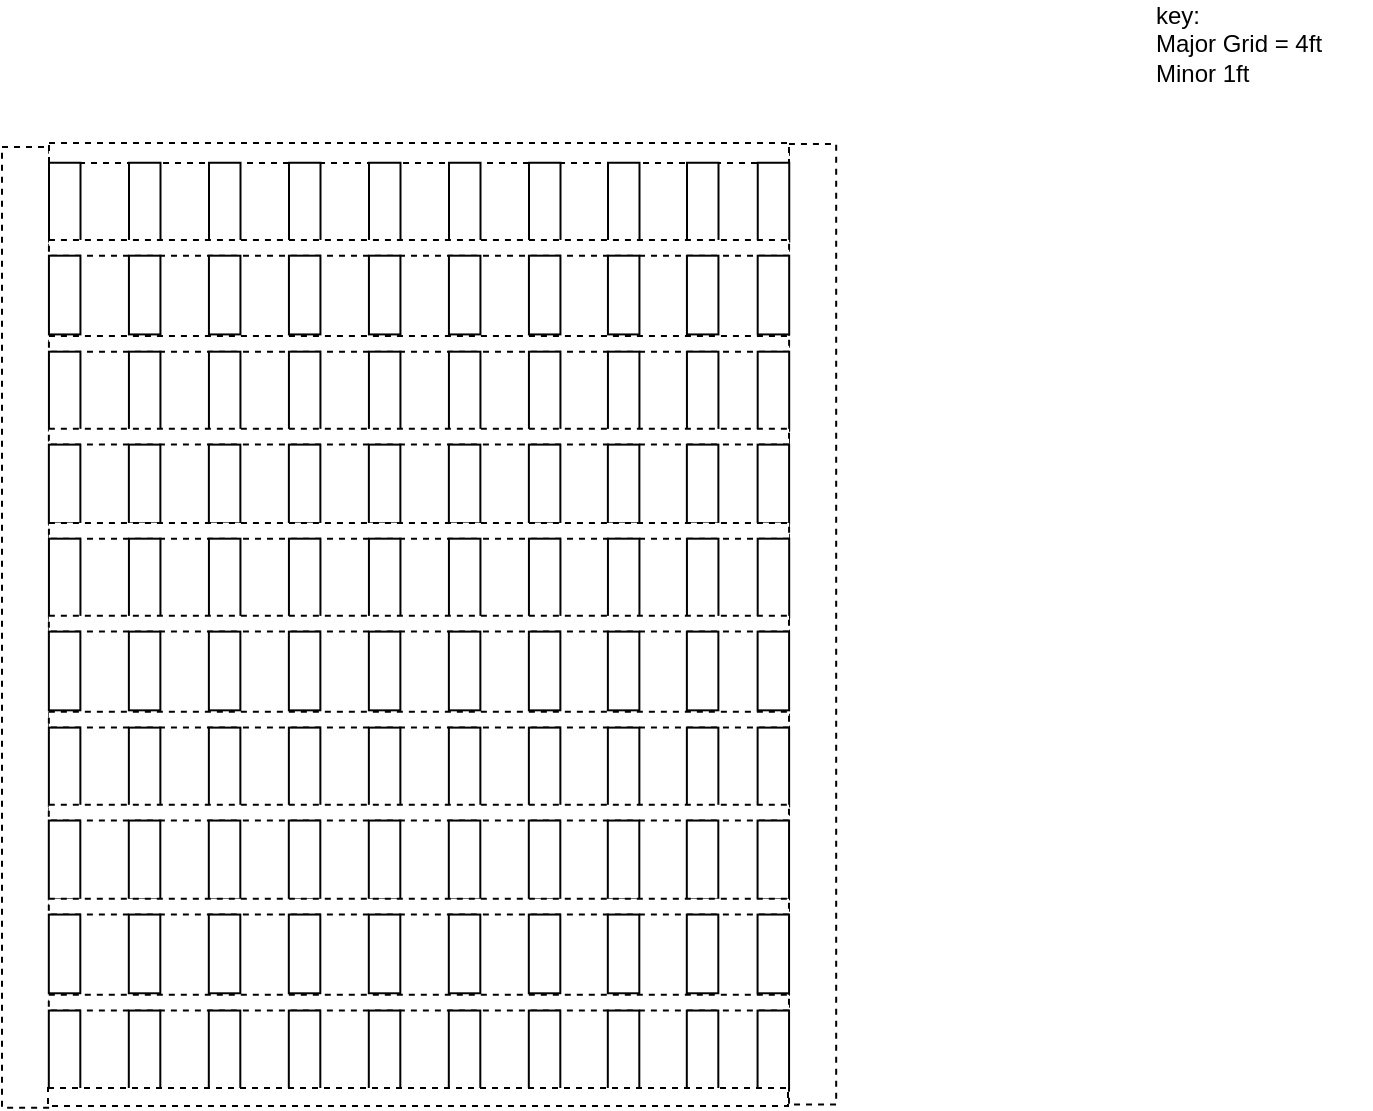 <mxfile pages="1" version="11.2.8" type="github"><diagram id="LPTSda5LvEpqDIvA0Pl9" name="Page-1"><mxGraphModel dx="1224" dy="750" grid="1" gridSize="1.968" guides="1" tooltips="1" connect="1" arrows="1" fold="1" page="1" pageScale="1" pageWidth="1100" pageHeight="850" math="0" shadow="0"><root><mxCell id="0"/><mxCell id="1" parent="0"/><mxCell id="jmE5_AjXkar2anGVcm7E-511" value="" style="rounded=0;whiteSpace=wrap;html=1;dashed=1;strokeWidth=1;perimeterSpacing=0;" vertex="1" parent="1"><mxGeometry x="527.468" y="77.969" width="23.622" height="480.314" as="geometry"/></mxCell><mxCell id="jmE5_AjXkar2anGVcm7E-510" value="" style="rounded=0;whiteSpace=wrap;html=1;dashed=1;strokeWidth=1;perimeterSpacing=0;" vertex="1" parent="1"><mxGeometry x="134" y="79.5" width="23.622" height="480.314" as="geometry"/></mxCell><mxCell id="y2DqXlN1mfzMLppEZr-t-3" value="key:&lt;br&gt;Major Grid = 4ft&amp;nbsp;&lt;br&gt;Minor 1ft" style="text;html=1;strokeColor=none;fillColor=none;align=left;verticalAlign=middle;whiteSpace=wrap;rounded=0;" parent="1" vertex="1"><mxGeometry x="708.5" y="8" width="110" height="40" as="geometry"/></mxCell><mxCell id="jmE5_AjXkar2anGVcm7E-323" value="" style="group" vertex="1" connectable="0" parent="1"><mxGeometry x="157.5" y="79.5" width="370.122" height="47.244" as="geometry"/></mxCell><mxCell id="jmE5_AjXkar2anGVcm7E-21" value="" style="rounded=0;whiteSpace=wrap;html=1;dashed=1;strokeWidth=1;perimeterSpacing=0;" vertex="1" parent="jmE5_AjXkar2anGVcm7E-323"><mxGeometry y="-2" width="370" height="10" as="geometry"/></mxCell><mxCell id="jmE5_AjXkar2anGVcm7E-311" value="" style="rounded=0;whiteSpace=wrap;html=1;strokeWidth=1;" vertex="1" parent="jmE5_AjXkar2anGVcm7E-323"><mxGeometry y="7.874" width="15.748" height="39.37" as="geometry"/></mxCell><mxCell id="jmE5_AjXkar2anGVcm7E-314" value="" style="rounded=0;whiteSpace=wrap;html=1;strokeWidth=1;" vertex="1" parent="jmE5_AjXkar2anGVcm7E-323"><mxGeometry x="40" y="7.874" width="15.748" height="39.37" as="geometry"/></mxCell><mxCell id="jmE5_AjXkar2anGVcm7E-315" value="" style="rounded=0;whiteSpace=wrap;html=1;strokeWidth=1;" vertex="1" parent="jmE5_AjXkar2anGVcm7E-323"><mxGeometry x="80" y="7.874" width="15.748" height="39.37" as="geometry"/></mxCell><mxCell id="jmE5_AjXkar2anGVcm7E-316" value="" style="rounded=0;whiteSpace=wrap;html=1;strokeWidth=1;" vertex="1" parent="jmE5_AjXkar2anGVcm7E-323"><mxGeometry x="120" y="7.874" width="15.748" height="39.37" as="geometry"/></mxCell><mxCell id="jmE5_AjXkar2anGVcm7E-317" value="" style="rounded=0;whiteSpace=wrap;html=1;strokeWidth=1;" vertex="1" parent="jmE5_AjXkar2anGVcm7E-323"><mxGeometry x="354.374" y="7.874" width="15.748" height="39.37" as="geometry"/></mxCell><mxCell id="jmE5_AjXkar2anGVcm7E-318" value="" style="rounded=0;whiteSpace=wrap;html=1;strokeWidth=1;" vertex="1" parent="jmE5_AjXkar2anGVcm7E-323"><mxGeometry x="160" y="7.874" width="15.748" height="39.37" as="geometry"/></mxCell><mxCell id="jmE5_AjXkar2anGVcm7E-319" value="" style="rounded=0;whiteSpace=wrap;html=1;strokeWidth=1;" vertex="1" parent="jmE5_AjXkar2anGVcm7E-323"><mxGeometry x="200" y="7.874" width="15.748" height="39.37" as="geometry"/></mxCell><mxCell id="jmE5_AjXkar2anGVcm7E-320" value="" style="rounded=0;whiteSpace=wrap;html=1;strokeWidth=1;" vertex="1" parent="jmE5_AjXkar2anGVcm7E-323"><mxGeometry x="240" y="7.874" width="15.748" height="39.37" as="geometry"/></mxCell><mxCell id="jmE5_AjXkar2anGVcm7E-321" value="" style="rounded=0;whiteSpace=wrap;html=1;strokeWidth=1;" vertex="1" parent="jmE5_AjXkar2anGVcm7E-323"><mxGeometry x="279.5" y="7.874" width="15.748" height="39.37" as="geometry"/></mxCell><mxCell id="jmE5_AjXkar2anGVcm7E-322" value="" style="rounded=0;whiteSpace=wrap;html=1;strokeWidth=1;" vertex="1" parent="jmE5_AjXkar2anGVcm7E-323"><mxGeometry x="319" y="7.874" width="15.748" height="39.37" as="geometry"/></mxCell><mxCell id="jmE5_AjXkar2anGVcm7E-324" value="" style="group" vertex="1" connectable="0" parent="1"><mxGeometry x="157.469" y="125.969" width="370.122" height="47.244" as="geometry"/></mxCell><mxCell id="jmE5_AjXkar2anGVcm7E-325" value="" style="rounded=0;whiteSpace=wrap;html=1;dashed=1;strokeWidth=1;perimeterSpacing=0;" vertex="1" parent="jmE5_AjXkar2anGVcm7E-324"><mxGeometry width="370.078" height="7.874" as="geometry"/></mxCell><mxCell id="jmE5_AjXkar2anGVcm7E-326" value="" style="rounded=0;whiteSpace=wrap;html=1;strokeWidth=1;" vertex="1" parent="jmE5_AjXkar2anGVcm7E-324"><mxGeometry y="7.874" width="15.748" height="39.37" as="geometry"/></mxCell><mxCell id="jmE5_AjXkar2anGVcm7E-327" value="" style="rounded=0;whiteSpace=wrap;html=1;strokeWidth=1;" vertex="1" parent="jmE5_AjXkar2anGVcm7E-324"><mxGeometry x="40" y="7.874" width="15.748" height="39.37" as="geometry"/></mxCell><mxCell id="jmE5_AjXkar2anGVcm7E-328" value="" style="rounded=0;whiteSpace=wrap;html=1;strokeWidth=1;" vertex="1" parent="jmE5_AjXkar2anGVcm7E-324"><mxGeometry x="80" y="7.874" width="15.748" height="39.37" as="geometry"/></mxCell><mxCell id="jmE5_AjXkar2anGVcm7E-329" value="" style="rounded=0;whiteSpace=wrap;html=1;strokeWidth=1;" vertex="1" parent="jmE5_AjXkar2anGVcm7E-324"><mxGeometry x="120" y="7.874" width="15.748" height="39.37" as="geometry"/></mxCell><mxCell id="jmE5_AjXkar2anGVcm7E-330" value="" style="rounded=0;whiteSpace=wrap;html=1;strokeWidth=1;" vertex="1" parent="jmE5_AjXkar2anGVcm7E-324"><mxGeometry x="354.374" y="7.874" width="15.748" height="39.37" as="geometry"/></mxCell><mxCell id="jmE5_AjXkar2anGVcm7E-331" value="" style="rounded=0;whiteSpace=wrap;html=1;strokeWidth=1;" vertex="1" parent="jmE5_AjXkar2anGVcm7E-324"><mxGeometry x="160" y="7.874" width="15.748" height="39.37" as="geometry"/></mxCell><mxCell id="jmE5_AjXkar2anGVcm7E-332" value="" style="rounded=0;whiteSpace=wrap;html=1;strokeWidth=1;" vertex="1" parent="jmE5_AjXkar2anGVcm7E-324"><mxGeometry x="200" y="7.874" width="15.748" height="39.37" as="geometry"/></mxCell><mxCell id="jmE5_AjXkar2anGVcm7E-333" value="" style="rounded=0;whiteSpace=wrap;html=1;strokeWidth=1;" vertex="1" parent="jmE5_AjXkar2anGVcm7E-324"><mxGeometry x="240" y="7.874" width="15.748" height="39.37" as="geometry"/></mxCell><mxCell id="jmE5_AjXkar2anGVcm7E-334" value="" style="rounded=0;whiteSpace=wrap;html=1;strokeWidth=1;" vertex="1" parent="jmE5_AjXkar2anGVcm7E-324"><mxGeometry x="279.5" y="7.874" width="15.748" height="39.37" as="geometry"/></mxCell><mxCell id="jmE5_AjXkar2anGVcm7E-335" value="" style="rounded=0;whiteSpace=wrap;html=1;strokeWidth=1;" vertex="1" parent="jmE5_AjXkar2anGVcm7E-324"><mxGeometry x="319" y="7.874" width="15.748" height="39.37" as="geometry"/></mxCell><mxCell id="jmE5_AjXkar2anGVcm7E-336" value="" style="group" vertex="1" connectable="0" parent="1"><mxGeometry x="157.469" y="173.969" width="370.122" height="47.244" as="geometry"/></mxCell><mxCell id="jmE5_AjXkar2anGVcm7E-337" value="" style="rounded=0;whiteSpace=wrap;html=1;dashed=1;strokeWidth=1;perimeterSpacing=0;" vertex="1" parent="jmE5_AjXkar2anGVcm7E-336"><mxGeometry width="370.078" height="7.874" as="geometry"/></mxCell><mxCell id="jmE5_AjXkar2anGVcm7E-338" value="" style="rounded=0;whiteSpace=wrap;html=1;strokeWidth=1;" vertex="1" parent="jmE5_AjXkar2anGVcm7E-336"><mxGeometry y="7.874" width="15.748" height="39.37" as="geometry"/></mxCell><mxCell id="jmE5_AjXkar2anGVcm7E-339" value="" style="rounded=0;whiteSpace=wrap;html=1;strokeWidth=1;" vertex="1" parent="jmE5_AjXkar2anGVcm7E-336"><mxGeometry x="40" y="7.874" width="15.748" height="39.37" as="geometry"/></mxCell><mxCell id="jmE5_AjXkar2anGVcm7E-340" value="" style="rounded=0;whiteSpace=wrap;html=1;strokeWidth=1;" vertex="1" parent="jmE5_AjXkar2anGVcm7E-336"><mxGeometry x="80" y="7.874" width="15.748" height="39.37" as="geometry"/></mxCell><mxCell id="jmE5_AjXkar2anGVcm7E-341" value="" style="rounded=0;whiteSpace=wrap;html=1;strokeWidth=1;" vertex="1" parent="jmE5_AjXkar2anGVcm7E-336"><mxGeometry x="120" y="7.874" width="15.748" height="39.37" as="geometry"/></mxCell><mxCell id="jmE5_AjXkar2anGVcm7E-342" value="" style="rounded=0;whiteSpace=wrap;html=1;strokeWidth=1;" vertex="1" parent="jmE5_AjXkar2anGVcm7E-336"><mxGeometry x="354.374" y="7.874" width="15.748" height="39.37" as="geometry"/></mxCell><mxCell id="jmE5_AjXkar2anGVcm7E-343" value="" style="rounded=0;whiteSpace=wrap;html=1;strokeWidth=1;" vertex="1" parent="jmE5_AjXkar2anGVcm7E-336"><mxGeometry x="160" y="7.874" width="15.748" height="39.37" as="geometry"/></mxCell><mxCell id="jmE5_AjXkar2anGVcm7E-344" value="" style="rounded=0;whiteSpace=wrap;html=1;strokeWidth=1;" vertex="1" parent="jmE5_AjXkar2anGVcm7E-336"><mxGeometry x="200" y="7.874" width="15.748" height="39.37" as="geometry"/></mxCell><mxCell id="jmE5_AjXkar2anGVcm7E-345" value="" style="rounded=0;whiteSpace=wrap;html=1;strokeWidth=1;" vertex="1" parent="jmE5_AjXkar2anGVcm7E-336"><mxGeometry x="240" y="7.874" width="15.748" height="39.37" as="geometry"/></mxCell><mxCell id="jmE5_AjXkar2anGVcm7E-346" value="" style="rounded=0;whiteSpace=wrap;html=1;strokeWidth=1;" vertex="1" parent="jmE5_AjXkar2anGVcm7E-336"><mxGeometry x="279.5" y="7.874" width="15.748" height="39.37" as="geometry"/></mxCell><mxCell id="jmE5_AjXkar2anGVcm7E-347" value="" style="rounded=0;whiteSpace=wrap;html=1;strokeWidth=1;" vertex="1" parent="jmE5_AjXkar2anGVcm7E-336"><mxGeometry x="319" y="7.874" width="15.748" height="39.37" as="geometry"/></mxCell><mxCell id="jmE5_AjXkar2anGVcm7E-348" value="" style="group" vertex="1" connectable="0" parent="1"><mxGeometry x="157.437" y="220.437" width="370.122" height="47.244" as="geometry"/></mxCell><mxCell id="jmE5_AjXkar2anGVcm7E-349" value="" style="rounded=0;whiteSpace=wrap;html=1;dashed=1;strokeWidth=1;perimeterSpacing=0;" vertex="1" parent="jmE5_AjXkar2anGVcm7E-348"><mxGeometry width="370.078" height="7.874" as="geometry"/></mxCell><mxCell id="jmE5_AjXkar2anGVcm7E-350" value="" style="rounded=0;whiteSpace=wrap;html=1;strokeWidth=1;" vertex="1" parent="jmE5_AjXkar2anGVcm7E-348"><mxGeometry y="7.874" width="15.748" height="39.37" as="geometry"/></mxCell><mxCell id="jmE5_AjXkar2anGVcm7E-351" value="" style="rounded=0;whiteSpace=wrap;html=1;strokeWidth=1;" vertex="1" parent="jmE5_AjXkar2anGVcm7E-348"><mxGeometry x="40" y="7.874" width="15.748" height="39.37" as="geometry"/></mxCell><mxCell id="jmE5_AjXkar2anGVcm7E-352" value="" style="rounded=0;whiteSpace=wrap;html=1;strokeWidth=1;" vertex="1" parent="jmE5_AjXkar2anGVcm7E-348"><mxGeometry x="80" y="7.874" width="15.748" height="39.37" as="geometry"/></mxCell><mxCell id="jmE5_AjXkar2anGVcm7E-353" value="" style="rounded=0;whiteSpace=wrap;html=1;strokeWidth=1;" vertex="1" parent="jmE5_AjXkar2anGVcm7E-348"><mxGeometry x="120" y="7.874" width="15.748" height="39.37" as="geometry"/></mxCell><mxCell id="jmE5_AjXkar2anGVcm7E-354" value="" style="rounded=0;whiteSpace=wrap;html=1;strokeWidth=1;" vertex="1" parent="jmE5_AjXkar2anGVcm7E-348"><mxGeometry x="354.374" y="7.874" width="15.748" height="39.37" as="geometry"/></mxCell><mxCell id="jmE5_AjXkar2anGVcm7E-355" value="" style="rounded=0;whiteSpace=wrap;html=1;strokeWidth=1;" vertex="1" parent="jmE5_AjXkar2anGVcm7E-348"><mxGeometry x="160" y="7.874" width="15.748" height="39.37" as="geometry"/></mxCell><mxCell id="jmE5_AjXkar2anGVcm7E-356" value="" style="rounded=0;whiteSpace=wrap;html=1;strokeWidth=1;" vertex="1" parent="jmE5_AjXkar2anGVcm7E-348"><mxGeometry x="200" y="7.874" width="15.748" height="39.37" as="geometry"/></mxCell><mxCell id="jmE5_AjXkar2anGVcm7E-357" value="" style="rounded=0;whiteSpace=wrap;html=1;strokeWidth=1;" vertex="1" parent="jmE5_AjXkar2anGVcm7E-348"><mxGeometry x="240" y="7.874" width="15.748" height="39.37" as="geometry"/></mxCell><mxCell id="jmE5_AjXkar2anGVcm7E-358" value="" style="rounded=0;whiteSpace=wrap;html=1;strokeWidth=1;" vertex="1" parent="jmE5_AjXkar2anGVcm7E-348"><mxGeometry x="279.5" y="7.874" width="15.748" height="39.37" as="geometry"/></mxCell><mxCell id="jmE5_AjXkar2anGVcm7E-359" value="" style="rounded=0;whiteSpace=wrap;html=1;strokeWidth=1;" vertex="1" parent="jmE5_AjXkar2anGVcm7E-348"><mxGeometry x="319" y="7.874" width="15.748" height="39.37" as="geometry"/></mxCell><mxCell id="jmE5_AjXkar2anGVcm7E-362" value="" style="group" vertex="1" connectable="0" parent="1"><mxGeometry x="157.469" y="267.469" width="370.122" height="47.244" as="geometry"/></mxCell><mxCell id="jmE5_AjXkar2anGVcm7E-363" value="" style="rounded=0;whiteSpace=wrap;html=1;dashed=1;strokeWidth=1;perimeterSpacing=0;" vertex="1" parent="jmE5_AjXkar2anGVcm7E-362"><mxGeometry width="370.078" height="7.874" as="geometry"/></mxCell><mxCell id="jmE5_AjXkar2anGVcm7E-364" value="" style="rounded=0;whiteSpace=wrap;html=1;strokeWidth=1;" vertex="1" parent="jmE5_AjXkar2anGVcm7E-362"><mxGeometry y="7.874" width="15.748" height="39.37" as="geometry"/></mxCell><mxCell id="jmE5_AjXkar2anGVcm7E-365" value="" style="rounded=0;whiteSpace=wrap;html=1;strokeWidth=1;" vertex="1" parent="jmE5_AjXkar2anGVcm7E-362"><mxGeometry x="40" y="7.874" width="15.748" height="39.37" as="geometry"/></mxCell><mxCell id="jmE5_AjXkar2anGVcm7E-366" value="" style="rounded=0;whiteSpace=wrap;html=1;strokeWidth=1;" vertex="1" parent="jmE5_AjXkar2anGVcm7E-362"><mxGeometry x="80" y="7.874" width="15.748" height="39.37" as="geometry"/></mxCell><mxCell id="jmE5_AjXkar2anGVcm7E-367" value="" style="rounded=0;whiteSpace=wrap;html=1;strokeWidth=1;" vertex="1" parent="jmE5_AjXkar2anGVcm7E-362"><mxGeometry x="120" y="7.874" width="15.748" height="39.37" as="geometry"/></mxCell><mxCell id="jmE5_AjXkar2anGVcm7E-368" value="" style="rounded=0;whiteSpace=wrap;html=1;strokeWidth=1;" vertex="1" parent="jmE5_AjXkar2anGVcm7E-362"><mxGeometry x="354.374" y="7.874" width="15.748" height="39.37" as="geometry"/></mxCell><mxCell id="jmE5_AjXkar2anGVcm7E-369" value="" style="rounded=0;whiteSpace=wrap;html=1;strokeWidth=1;" vertex="1" parent="jmE5_AjXkar2anGVcm7E-362"><mxGeometry x="160" y="7.874" width="15.748" height="39.37" as="geometry"/></mxCell><mxCell id="jmE5_AjXkar2anGVcm7E-370" value="" style="rounded=0;whiteSpace=wrap;html=1;strokeWidth=1;" vertex="1" parent="jmE5_AjXkar2anGVcm7E-362"><mxGeometry x="200" y="7.874" width="15.748" height="39.37" as="geometry"/></mxCell><mxCell id="jmE5_AjXkar2anGVcm7E-371" value="" style="rounded=0;whiteSpace=wrap;html=1;strokeWidth=1;" vertex="1" parent="jmE5_AjXkar2anGVcm7E-362"><mxGeometry x="240" y="7.874" width="15.748" height="39.37" as="geometry"/></mxCell><mxCell id="jmE5_AjXkar2anGVcm7E-372" value="" style="rounded=0;whiteSpace=wrap;html=1;strokeWidth=1;" vertex="1" parent="jmE5_AjXkar2anGVcm7E-362"><mxGeometry x="279.5" y="7.874" width="15.748" height="39.37" as="geometry"/></mxCell><mxCell id="jmE5_AjXkar2anGVcm7E-373" value="" style="rounded=0;whiteSpace=wrap;html=1;strokeWidth=1;" vertex="1" parent="jmE5_AjXkar2anGVcm7E-362"><mxGeometry x="319" y="7.874" width="15.748" height="39.37" as="geometry"/></mxCell><mxCell id="jmE5_AjXkar2anGVcm7E-374" value="" style="group" vertex="1" connectable="0" parent="1"><mxGeometry x="157.437" y="313.937" width="370.122" height="47.244" as="geometry"/></mxCell><mxCell id="jmE5_AjXkar2anGVcm7E-375" value="" style="rounded=0;whiteSpace=wrap;html=1;dashed=1;strokeWidth=1;perimeterSpacing=0;" vertex="1" parent="jmE5_AjXkar2anGVcm7E-374"><mxGeometry width="370.078" height="7.874" as="geometry"/></mxCell><mxCell id="jmE5_AjXkar2anGVcm7E-376" value="" style="rounded=0;whiteSpace=wrap;html=1;strokeWidth=1;" vertex="1" parent="jmE5_AjXkar2anGVcm7E-374"><mxGeometry y="7.874" width="15.748" height="39.37" as="geometry"/></mxCell><mxCell id="jmE5_AjXkar2anGVcm7E-377" value="" style="rounded=0;whiteSpace=wrap;html=1;strokeWidth=1;" vertex="1" parent="jmE5_AjXkar2anGVcm7E-374"><mxGeometry x="40" y="7.874" width="15.748" height="39.37" as="geometry"/></mxCell><mxCell id="jmE5_AjXkar2anGVcm7E-378" value="" style="rounded=0;whiteSpace=wrap;html=1;strokeWidth=1;" vertex="1" parent="jmE5_AjXkar2anGVcm7E-374"><mxGeometry x="80" y="7.874" width="15.748" height="39.37" as="geometry"/></mxCell><mxCell id="jmE5_AjXkar2anGVcm7E-379" value="" style="rounded=0;whiteSpace=wrap;html=1;strokeWidth=1;" vertex="1" parent="jmE5_AjXkar2anGVcm7E-374"><mxGeometry x="120" y="7.874" width="15.748" height="39.37" as="geometry"/></mxCell><mxCell id="jmE5_AjXkar2anGVcm7E-380" value="" style="rounded=0;whiteSpace=wrap;html=1;strokeWidth=1;" vertex="1" parent="jmE5_AjXkar2anGVcm7E-374"><mxGeometry x="354.374" y="7.874" width="15.748" height="39.37" as="geometry"/></mxCell><mxCell id="jmE5_AjXkar2anGVcm7E-381" value="" style="rounded=0;whiteSpace=wrap;html=1;strokeWidth=1;" vertex="1" parent="jmE5_AjXkar2anGVcm7E-374"><mxGeometry x="160" y="7.874" width="15.748" height="39.37" as="geometry"/></mxCell><mxCell id="jmE5_AjXkar2anGVcm7E-382" value="" style="rounded=0;whiteSpace=wrap;html=1;strokeWidth=1;" vertex="1" parent="jmE5_AjXkar2anGVcm7E-374"><mxGeometry x="200" y="7.874" width="15.748" height="39.37" as="geometry"/></mxCell><mxCell id="jmE5_AjXkar2anGVcm7E-383" value="" style="rounded=0;whiteSpace=wrap;html=1;strokeWidth=1;" vertex="1" parent="jmE5_AjXkar2anGVcm7E-374"><mxGeometry x="240" y="7.874" width="15.748" height="39.37" as="geometry"/></mxCell><mxCell id="jmE5_AjXkar2anGVcm7E-384" value="" style="rounded=0;whiteSpace=wrap;html=1;strokeWidth=1;" vertex="1" parent="jmE5_AjXkar2anGVcm7E-374"><mxGeometry x="279.5" y="7.874" width="15.748" height="39.37" as="geometry"/></mxCell><mxCell id="jmE5_AjXkar2anGVcm7E-385" value="" style="rounded=0;whiteSpace=wrap;html=1;strokeWidth=1;" vertex="1" parent="jmE5_AjXkar2anGVcm7E-374"><mxGeometry x="319" y="7.874" width="15.748" height="39.37" as="geometry"/></mxCell><mxCell id="jmE5_AjXkar2anGVcm7E-386" value="" style="group" vertex="1" connectable="0" parent="1"><mxGeometry x="157.437" y="361.937" width="370.122" height="47.244" as="geometry"/></mxCell><mxCell id="jmE5_AjXkar2anGVcm7E-387" value="" style="rounded=0;whiteSpace=wrap;html=1;dashed=1;strokeWidth=1;perimeterSpacing=0;" vertex="1" parent="jmE5_AjXkar2anGVcm7E-386"><mxGeometry width="370.078" height="7.874" as="geometry"/></mxCell><mxCell id="jmE5_AjXkar2anGVcm7E-388" value="" style="rounded=0;whiteSpace=wrap;html=1;strokeWidth=1;" vertex="1" parent="jmE5_AjXkar2anGVcm7E-386"><mxGeometry y="7.874" width="15.748" height="39.37" as="geometry"/></mxCell><mxCell id="jmE5_AjXkar2anGVcm7E-389" value="" style="rounded=0;whiteSpace=wrap;html=1;strokeWidth=1;" vertex="1" parent="jmE5_AjXkar2anGVcm7E-386"><mxGeometry x="40" y="7.874" width="15.748" height="39.37" as="geometry"/></mxCell><mxCell id="jmE5_AjXkar2anGVcm7E-390" value="" style="rounded=0;whiteSpace=wrap;html=1;strokeWidth=1;" vertex="1" parent="jmE5_AjXkar2anGVcm7E-386"><mxGeometry x="80" y="7.874" width="15.748" height="39.37" as="geometry"/></mxCell><mxCell id="jmE5_AjXkar2anGVcm7E-391" value="" style="rounded=0;whiteSpace=wrap;html=1;strokeWidth=1;" vertex="1" parent="jmE5_AjXkar2anGVcm7E-386"><mxGeometry x="120" y="7.874" width="15.748" height="39.37" as="geometry"/></mxCell><mxCell id="jmE5_AjXkar2anGVcm7E-392" value="" style="rounded=0;whiteSpace=wrap;html=1;strokeWidth=1;" vertex="1" parent="jmE5_AjXkar2anGVcm7E-386"><mxGeometry x="354.374" y="7.874" width="15.748" height="39.37" as="geometry"/></mxCell><mxCell id="jmE5_AjXkar2anGVcm7E-393" value="" style="rounded=0;whiteSpace=wrap;html=1;strokeWidth=1;" vertex="1" parent="jmE5_AjXkar2anGVcm7E-386"><mxGeometry x="160" y="7.874" width="15.748" height="39.37" as="geometry"/></mxCell><mxCell id="jmE5_AjXkar2anGVcm7E-394" value="" style="rounded=0;whiteSpace=wrap;html=1;strokeWidth=1;" vertex="1" parent="jmE5_AjXkar2anGVcm7E-386"><mxGeometry x="200" y="7.874" width="15.748" height="39.37" as="geometry"/></mxCell><mxCell id="jmE5_AjXkar2anGVcm7E-395" value="" style="rounded=0;whiteSpace=wrap;html=1;strokeWidth=1;" vertex="1" parent="jmE5_AjXkar2anGVcm7E-386"><mxGeometry x="240" y="7.874" width="15.748" height="39.37" as="geometry"/></mxCell><mxCell id="jmE5_AjXkar2anGVcm7E-396" value="" style="rounded=0;whiteSpace=wrap;html=1;strokeWidth=1;" vertex="1" parent="jmE5_AjXkar2anGVcm7E-386"><mxGeometry x="279.5" y="7.874" width="15.748" height="39.37" as="geometry"/></mxCell><mxCell id="jmE5_AjXkar2anGVcm7E-397" value="" style="rounded=0;whiteSpace=wrap;html=1;strokeWidth=1;" vertex="1" parent="jmE5_AjXkar2anGVcm7E-386"><mxGeometry x="319" y="7.874" width="15.748" height="39.37" as="geometry"/></mxCell><mxCell id="jmE5_AjXkar2anGVcm7E-398" value="" style="group" vertex="1" connectable="0" parent="1"><mxGeometry x="157.406" y="408.406" width="370.122" height="47.244" as="geometry"/></mxCell><mxCell id="jmE5_AjXkar2anGVcm7E-399" value="" style="rounded=0;whiteSpace=wrap;html=1;dashed=1;strokeWidth=1;perimeterSpacing=0;" vertex="1" parent="jmE5_AjXkar2anGVcm7E-398"><mxGeometry width="370.078" height="7.874" as="geometry"/></mxCell><mxCell id="jmE5_AjXkar2anGVcm7E-400" value="" style="rounded=0;whiteSpace=wrap;html=1;strokeWidth=1;" vertex="1" parent="jmE5_AjXkar2anGVcm7E-398"><mxGeometry y="7.874" width="15.748" height="39.37" as="geometry"/></mxCell><mxCell id="jmE5_AjXkar2anGVcm7E-401" value="" style="rounded=0;whiteSpace=wrap;html=1;strokeWidth=1;" vertex="1" parent="jmE5_AjXkar2anGVcm7E-398"><mxGeometry x="40" y="7.874" width="15.748" height="39.37" as="geometry"/></mxCell><mxCell id="jmE5_AjXkar2anGVcm7E-402" value="" style="rounded=0;whiteSpace=wrap;html=1;strokeWidth=1;" vertex="1" parent="jmE5_AjXkar2anGVcm7E-398"><mxGeometry x="80" y="7.874" width="15.748" height="39.37" as="geometry"/></mxCell><mxCell id="jmE5_AjXkar2anGVcm7E-403" value="" style="rounded=0;whiteSpace=wrap;html=1;strokeWidth=1;" vertex="1" parent="jmE5_AjXkar2anGVcm7E-398"><mxGeometry x="120" y="7.874" width="15.748" height="39.37" as="geometry"/></mxCell><mxCell id="jmE5_AjXkar2anGVcm7E-404" value="" style="rounded=0;whiteSpace=wrap;html=1;strokeWidth=1;" vertex="1" parent="jmE5_AjXkar2anGVcm7E-398"><mxGeometry x="354.374" y="7.874" width="15.748" height="39.37" as="geometry"/></mxCell><mxCell id="jmE5_AjXkar2anGVcm7E-405" value="" style="rounded=0;whiteSpace=wrap;html=1;strokeWidth=1;" vertex="1" parent="jmE5_AjXkar2anGVcm7E-398"><mxGeometry x="160" y="7.874" width="15.748" height="39.37" as="geometry"/></mxCell><mxCell id="jmE5_AjXkar2anGVcm7E-406" value="" style="rounded=0;whiteSpace=wrap;html=1;strokeWidth=1;" vertex="1" parent="jmE5_AjXkar2anGVcm7E-398"><mxGeometry x="200" y="7.874" width="15.748" height="39.37" as="geometry"/></mxCell><mxCell id="jmE5_AjXkar2anGVcm7E-407" value="" style="rounded=0;whiteSpace=wrap;html=1;strokeWidth=1;" vertex="1" parent="jmE5_AjXkar2anGVcm7E-398"><mxGeometry x="240" y="7.874" width="15.748" height="39.37" as="geometry"/></mxCell><mxCell id="jmE5_AjXkar2anGVcm7E-408" value="" style="rounded=0;whiteSpace=wrap;html=1;strokeWidth=1;" vertex="1" parent="jmE5_AjXkar2anGVcm7E-398"><mxGeometry x="279.5" y="7.874" width="15.748" height="39.37" as="geometry"/></mxCell><mxCell id="jmE5_AjXkar2anGVcm7E-409" value="" style="rounded=0;whiteSpace=wrap;html=1;strokeWidth=1;" vertex="1" parent="jmE5_AjXkar2anGVcm7E-398"><mxGeometry x="319" y="7.874" width="15.748" height="39.37" as="geometry"/></mxCell><mxCell id="jmE5_AjXkar2anGVcm7E-460" value="" style="group" vertex="1" connectable="0" parent="1"><mxGeometry x="157.406" y="455.406" width="370.122" height="47.244" as="geometry"/></mxCell><mxCell id="jmE5_AjXkar2anGVcm7E-461" value="" style="rounded=0;whiteSpace=wrap;html=1;dashed=1;strokeWidth=1;perimeterSpacing=0;" vertex="1" parent="jmE5_AjXkar2anGVcm7E-460"><mxGeometry width="370.078" height="7.874" as="geometry"/></mxCell><mxCell id="jmE5_AjXkar2anGVcm7E-462" value="" style="rounded=0;whiteSpace=wrap;html=1;strokeWidth=1;" vertex="1" parent="jmE5_AjXkar2anGVcm7E-460"><mxGeometry y="7.874" width="15.748" height="39.37" as="geometry"/></mxCell><mxCell id="jmE5_AjXkar2anGVcm7E-463" value="" style="rounded=0;whiteSpace=wrap;html=1;strokeWidth=1;" vertex="1" parent="jmE5_AjXkar2anGVcm7E-460"><mxGeometry x="40" y="7.874" width="15.748" height="39.37" as="geometry"/></mxCell><mxCell id="jmE5_AjXkar2anGVcm7E-464" value="" style="rounded=0;whiteSpace=wrap;html=1;strokeWidth=1;" vertex="1" parent="jmE5_AjXkar2anGVcm7E-460"><mxGeometry x="80" y="7.874" width="15.748" height="39.37" as="geometry"/></mxCell><mxCell id="jmE5_AjXkar2anGVcm7E-465" value="" style="rounded=0;whiteSpace=wrap;html=1;strokeWidth=1;" vertex="1" parent="jmE5_AjXkar2anGVcm7E-460"><mxGeometry x="120" y="7.874" width="15.748" height="39.37" as="geometry"/></mxCell><mxCell id="jmE5_AjXkar2anGVcm7E-466" value="" style="rounded=0;whiteSpace=wrap;html=1;strokeWidth=1;" vertex="1" parent="jmE5_AjXkar2anGVcm7E-460"><mxGeometry x="354.374" y="7.874" width="15.748" height="39.37" as="geometry"/></mxCell><mxCell id="jmE5_AjXkar2anGVcm7E-467" value="" style="rounded=0;whiteSpace=wrap;html=1;strokeWidth=1;" vertex="1" parent="jmE5_AjXkar2anGVcm7E-460"><mxGeometry x="160" y="7.874" width="15.748" height="39.37" as="geometry"/></mxCell><mxCell id="jmE5_AjXkar2anGVcm7E-468" value="" style="rounded=0;whiteSpace=wrap;html=1;strokeWidth=1;" vertex="1" parent="jmE5_AjXkar2anGVcm7E-460"><mxGeometry x="200" y="7.874" width="15.748" height="39.37" as="geometry"/></mxCell><mxCell id="jmE5_AjXkar2anGVcm7E-469" value="" style="rounded=0;whiteSpace=wrap;html=1;strokeWidth=1;" vertex="1" parent="jmE5_AjXkar2anGVcm7E-460"><mxGeometry x="240" y="7.874" width="15.748" height="39.37" as="geometry"/></mxCell><mxCell id="jmE5_AjXkar2anGVcm7E-470" value="" style="rounded=0;whiteSpace=wrap;html=1;strokeWidth=1;" vertex="1" parent="jmE5_AjXkar2anGVcm7E-460"><mxGeometry x="279.5" y="7.874" width="15.748" height="39.37" as="geometry"/></mxCell><mxCell id="jmE5_AjXkar2anGVcm7E-471" value="" style="rounded=0;whiteSpace=wrap;html=1;strokeWidth=1;" vertex="1" parent="jmE5_AjXkar2anGVcm7E-460"><mxGeometry x="319" y="7.874" width="15.748" height="39.37" as="geometry"/></mxCell><mxCell id="jmE5_AjXkar2anGVcm7E-472" value="" style="group" vertex="1" connectable="0" parent="1"><mxGeometry x="157.406" y="503.406" width="370.122" height="47.244" as="geometry"/></mxCell><mxCell id="jmE5_AjXkar2anGVcm7E-473" value="" style="rounded=0;whiteSpace=wrap;html=1;dashed=1;strokeWidth=1;perimeterSpacing=0;" vertex="1" parent="jmE5_AjXkar2anGVcm7E-472"><mxGeometry width="370.078" height="7.874" as="geometry"/></mxCell><mxCell id="jmE5_AjXkar2anGVcm7E-474" value="" style="rounded=0;whiteSpace=wrap;html=1;strokeWidth=1;" vertex="1" parent="jmE5_AjXkar2anGVcm7E-472"><mxGeometry y="7.874" width="15.748" height="39.37" as="geometry"/></mxCell><mxCell id="jmE5_AjXkar2anGVcm7E-475" value="" style="rounded=0;whiteSpace=wrap;html=1;strokeWidth=1;" vertex="1" parent="jmE5_AjXkar2anGVcm7E-472"><mxGeometry x="40" y="7.874" width="15.748" height="39.37" as="geometry"/></mxCell><mxCell id="jmE5_AjXkar2anGVcm7E-476" value="" style="rounded=0;whiteSpace=wrap;html=1;strokeWidth=1;" vertex="1" parent="jmE5_AjXkar2anGVcm7E-472"><mxGeometry x="80" y="7.874" width="15.748" height="39.37" as="geometry"/></mxCell><mxCell id="jmE5_AjXkar2anGVcm7E-477" value="" style="rounded=0;whiteSpace=wrap;html=1;strokeWidth=1;" vertex="1" parent="jmE5_AjXkar2anGVcm7E-472"><mxGeometry x="120" y="7.874" width="15.748" height="39.37" as="geometry"/></mxCell><mxCell id="jmE5_AjXkar2anGVcm7E-478" value="" style="rounded=0;whiteSpace=wrap;html=1;strokeWidth=1;" vertex="1" parent="jmE5_AjXkar2anGVcm7E-472"><mxGeometry x="354.374" y="7.874" width="15.748" height="39.37" as="geometry"/></mxCell><mxCell id="jmE5_AjXkar2anGVcm7E-479" value="" style="rounded=0;whiteSpace=wrap;html=1;strokeWidth=1;" vertex="1" parent="jmE5_AjXkar2anGVcm7E-472"><mxGeometry x="160" y="7.874" width="15.748" height="39.37" as="geometry"/></mxCell><mxCell id="jmE5_AjXkar2anGVcm7E-480" value="" style="rounded=0;whiteSpace=wrap;html=1;strokeWidth=1;" vertex="1" parent="jmE5_AjXkar2anGVcm7E-472"><mxGeometry x="200" y="7.874" width="15.748" height="39.37" as="geometry"/></mxCell><mxCell id="jmE5_AjXkar2anGVcm7E-481" value="" style="rounded=0;whiteSpace=wrap;html=1;strokeWidth=1;" vertex="1" parent="jmE5_AjXkar2anGVcm7E-472"><mxGeometry x="240" y="7.874" width="15.748" height="39.37" as="geometry"/></mxCell><mxCell id="jmE5_AjXkar2anGVcm7E-482" value="" style="rounded=0;whiteSpace=wrap;html=1;strokeWidth=1;" vertex="1" parent="jmE5_AjXkar2anGVcm7E-472"><mxGeometry x="279.5" y="7.874" width="15.748" height="39.37" as="geometry"/></mxCell><mxCell id="jmE5_AjXkar2anGVcm7E-483" value="" style="rounded=0;whiteSpace=wrap;html=1;strokeWidth=1;" vertex="1" parent="jmE5_AjXkar2anGVcm7E-472"><mxGeometry x="319" y="7.874" width="15.748" height="39.37" as="geometry"/></mxCell><mxCell id="jmE5_AjXkar2anGVcm7E-484" value="" style="rounded=0;whiteSpace=wrap;html=1;dashed=1;strokeWidth=1;perimeterSpacing=0;" vertex="1" parent="1"><mxGeometry x="157" y="550" width="370" height="9" as="geometry"/></mxCell></root></mxGraphModel></diagram></mxfile>